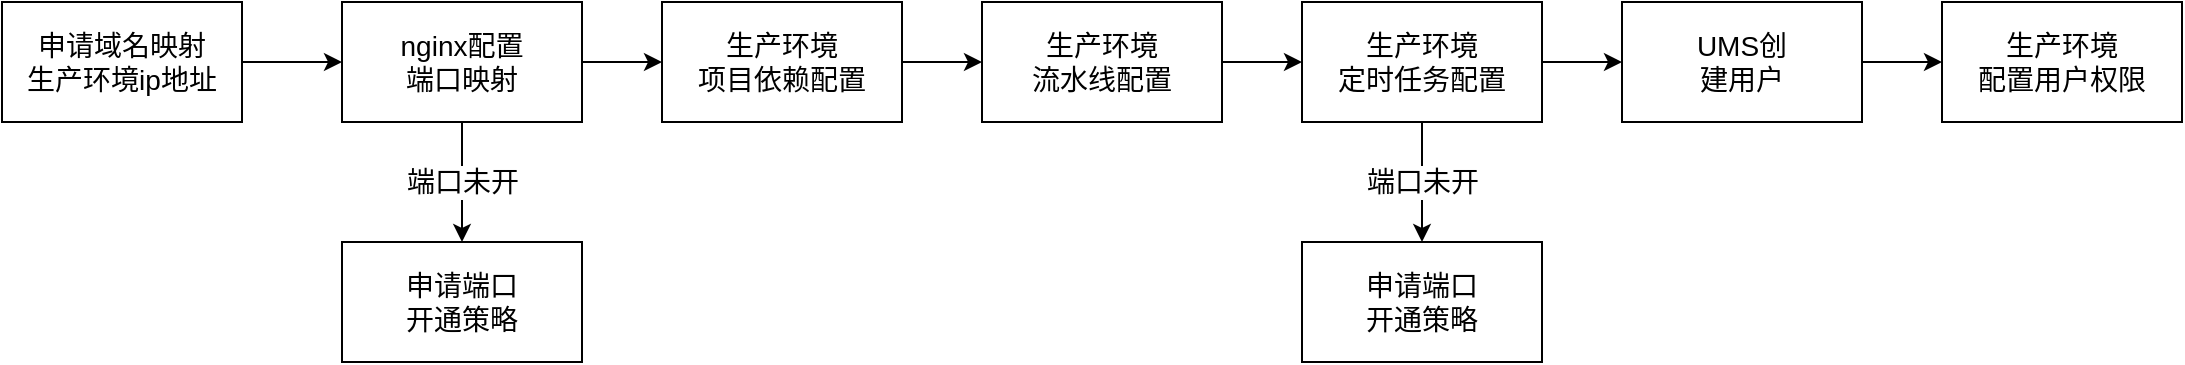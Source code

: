 <mxfile version="16.4.3" type="github">
  <diagram id="yScUm3XwA9atd076UaGD" name="Page-1">
    <mxGraphModel dx="782" dy="507" grid="1" gridSize="10" guides="1" tooltips="1" connect="1" arrows="1" fold="1" page="0" pageScale="1" pageWidth="827" pageHeight="1169" math="0" shadow="0">
      <root>
        <mxCell id="0" />
        <mxCell id="1" parent="0" />
        <mxCell id="qkVJY-li9r7E9yD3b_dM-17" style="edgeStyle=orthogonalEdgeStyle;rounded=0;orthogonalLoop=1;jettySize=auto;html=1;exitX=1;exitY=0.5;exitDx=0;exitDy=0;entryX=0;entryY=0.5;entryDx=0;entryDy=0;fontSize=14;" edge="1" parent="1" source="qkVJY-li9r7E9yD3b_dM-1" target="qkVJY-li9r7E9yD3b_dM-3">
          <mxGeometry relative="1" as="geometry" />
        </mxCell>
        <mxCell id="qkVJY-li9r7E9yD3b_dM-1" value="生产环境&lt;br style=&quot;font-size: 14px;&quot;&gt;流水线配置" style="rounded=0;whiteSpace=wrap;html=1;fontSize=14;fontStyle=0" vertex="1" parent="1">
          <mxGeometry x="750" y="120" width="120" height="60" as="geometry" />
        </mxCell>
        <mxCell id="qkVJY-li9r7E9yD3b_dM-15" style="edgeStyle=orthogonalEdgeStyle;rounded=0;orthogonalLoop=1;jettySize=auto;html=1;exitX=1;exitY=0.5;exitDx=0;exitDy=0;entryX=0;entryY=0.5;entryDx=0;entryDy=0;fontSize=14;" edge="1" parent="1" source="qkVJY-li9r7E9yD3b_dM-2" target="qkVJY-li9r7E9yD3b_dM-1">
          <mxGeometry relative="1" as="geometry" />
        </mxCell>
        <mxCell id="qkVJY-li9r7E9yD3b_dM-2" value="生产环境&lt;br&gt;项目依赖配置" style="rounded=0;whiteSpace=wrap;html=1;fontSize=14;" vertex="1" parent="1">
          <mxGeometry x="590" y="120" width="120" height="60" as="geometry" />
        </mxCell>
        <mxCell id="qkVJY-li9r7E9yD3b_dM-18" value="端口未开" style="edgeStyle=orthogonalEdgeStyle;rounded=0;orthogonalLoop=1;jettySize=auto;html=1;exitX=0.5;exitY=1;exitDx=0;exitDy=0;entryX=0.5;entryY=0;entryDx=0;entryDy=0;fontSize=14;" edge="1" parent="1" source="qkVJY-li9r7E9yD3b_dM-3" target="qkVJY-li9r7E9yD3b_dM-7">
          <mxGeometry relative="1" as="geometry" />
        </mxCell>
        <mxCell id="qkVJY-li9r7E9yD3b_dM-19" style="edgeStyle=orthogonalEdgeStyle;rounded=0;orthogonalLoop=1;jettySize=auto;html=1;exitX=1;exitY=0.5;exitDx=0;exitDy=0;entryX=0;entryY=0.5;entryDx=0;entryDy=0;fontSize=14;" edge="1" parent="1" source="qkVJY-li9r7E9yD3b_dM-3" target="qkVJY-li9r7E9yD3b_dM-4">
          <mxGeometry relative="1" as="geometry" />
        </mxCell>
        <mxCell id="qkVJY-li9r7E9yD3b_dM-3" value="生产环境&lt;br&gt;定时任务配置" style="rounded=0;whiteSpace=wrap;html=1;fontSize=14;" vertex="1" parent="1">
          <mxGeometry x="910" y="120" width="120" height="60" as="geometry" />
        </mxCell>
        <mxCell id="qkVJY-li9r7E9yD3b_dM-20" style="edgeStyle=orthogonalEdgeStyle;rounded=0;orthogonalLoop=1;jettySize=auto;html=1;exitX=1;exitY=0.5;exitDx=0;exitDy=0;entryX=0;entryY=0.5;entryDx=0;entryDy=0;fontSize=14;" edge="1" parent="1" source="qkVJY-li9r7E9yD3b_dM-4" target="qkVJY-li9r7E9yD3b_dM-5">
          <mxGeometry relative="1" as="geometry" />
        </mxCell>
        <mxCell id="qkVJY-li9r7E9yD3b_dM-4" value="UMS创&lt;br&gt;建用户" style="rounded=0;whiteSpace=wrap;html=1;fontSize=14;" vertex="1" parent="1">
          <mxGeometry x="1070" y="120" width="120" height="60" as="geometry" />
        </mxCell>
        <mxCell id="qkVJY-li9r7E9yD3b_dM-5" value="生产环境&lt;br&gt;配置用户权限" style="rounded=0;whiteSpace=wrap;html=1;fontSize=14;" vertex="1" parent="1">
          <mxGeometry x="1230" y="120" width="120" height="60" as="geometry" />
        </mxCell>
        <mxCell id="qkVJY-li9r7E9yD3b_dM-9" style="edgeStyle=orthogonalEdgeStyle;rounded=0;orthogonalLoop=1;jettySize=auto;html=1;exitX=1;exitY=0.5;exitDx=0;exitDy=0;fontSize=14;" edge="1" parent="1" source="qkVJY-li9r7E9yD3b_dM-6" target="qkVJY-li9r7E9yD3b_dM-8">
          <mxGeometry relative="1" as="geometry" />
        </mxCell>
        <mxCell id="qkVJY-li9r7E9yD3b_dM-6" value="申请域名映射&lt;br&gt;生产环境ip地址" style="rounded=0;whiteSpace=wrap;html=1;fontSize=14;" vertex="1" parent="1">
          <mxGeometry x="260" y="120" width="120" height="60" as="geometry" />
        </mxCell>
        <mxCell id="qkVJY-li9r7E9yD3b_dM-7" value="申请端口&lt;br&gt;开通策略" style="rounded=0;whiteSpace=wrap;html=1;fontSize=14;" vertex="1" parent="1">
          <mxGeometry x="910" y="240" width="120" height="60" as="geometry" />
        </mxCell>
        <mxCell id="qkVJY-li9r7E9yD3b_dM-12" value="端口未开" style="edgeStyle=orthogonalEdgeStyle;rounded=0;orthogonalLoop=1;jettySize=auto;html=1;exitX=0.5;exitY=1;exitDx=0;exitDy=0;entryX=0.5;entryY=0;entryDx=0;entryDy=0;fontSize=14;" edge="1" parent="1" source="qkVJY-li9r7E9yD3b_dM-8" target="qkVJY-li9r7E9yD3b_dM-11">
          <mxGeometry relative="1" as="geometry" />
        </mxCell>
        <mxCell id="qkVJY-li9r7E9yD3b_dM-14" style="edgeStyle=orthogonalEdgeStyle;rounded=0;orthogonalLoop=1;jettySize=auto;html=1;exitX=1;exitY=0.5;exitDx=0;exitDy=0;entryX=0;entryY=0.5;entryDx=0;entryDy=0;fontSize=14;" edge="1" parent="1" source="qkVJY-li9r7E9yD3b_dM-8" target="qkVJY-li9r7E9yD3b_dM-2">
          <mxGeometry relative="1" as="geometry" />
        </mxCell>
        <mxCell id="qkVJY-li9r7E9yD3b_dM-8" value="nginx配置&lt;br&gt;端口映射" style="rounded=0;whiteSpace=wrap;html=1;fontSize=14;" vertex="1" parent="1">
          <mxGeometry x="430" y="120" width="120" height="60" as="geometry" />
        </mxCell>
        <mxCell id="qkVJY-li9r7E9yD3b_dM-11" value="申请端口&lt;br&gt;开通策略" style="rounded=0;whiteSpace=wrap;html=1;fontSize=14;" vertex="1" parent="1">
          <mxGeometry x="430" y="240" width="120" height="60" as="geometry" />
        </mxCell>
      </root>
    </mxGraphModel>
  </diagram>
</mxfile>
